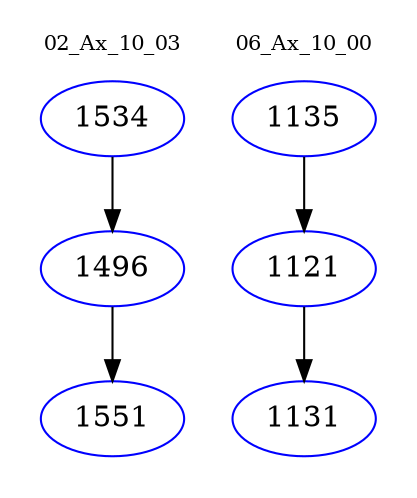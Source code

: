 digraph{
subgraph cluster_0 {
color = white
label = "02_Ax_10_03";
fontsize=10;
T0_1534 [label="1534", color="blue"]
T0_1534 -> T0_1496 [color="black"]
T0_1496 [label="1496", color="blue"]
T0_1496 -> T0_1551 [color="black"]
T0_1551 [label="1551", color="blue"]
}
subgraph cluster_1 {
color = white
label = "06_Ax_10_00";
fontsize=10;
T1_1135 [label="1135", color="blue"]
T1_1135 -> T1_1121 [color="black"]
T1_1121 [label="1121", color="blue"]
T1_1121 -> T1_1131 [color="black"]
T1_1131 [label="1131", color="blue"]
}
}
